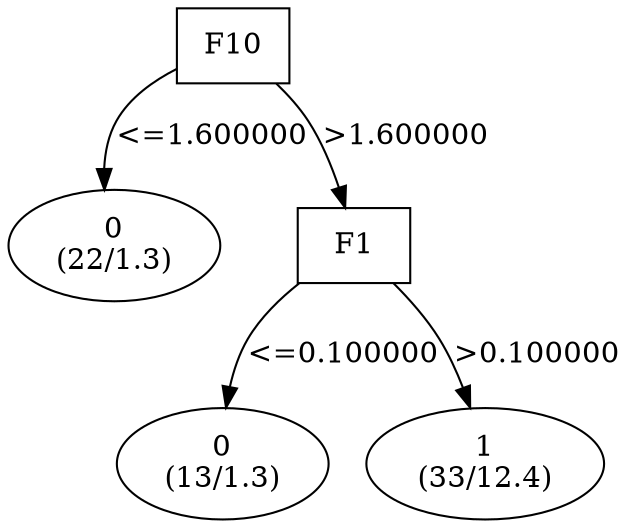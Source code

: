 digraph YaDT {
n0 [ shape=box, label="F10\n"]
n0 -> n1 [label="<=1.600000"]
n1 [ shape=ellipse, label="0\n(22/1.3)"]
n0 -> n2 [label=">1.600000"]
n2 [ shape=box, label="F1\n"]
n2 -> n3 [label="<=0.100000"]
n3 [ shape=ellipse, label="0\n(13/1.3)"]
n2 -> n4 [label=">0.100000"]
n4 [ shape=ellipse, label="1\n(33/12.4)"]
}
